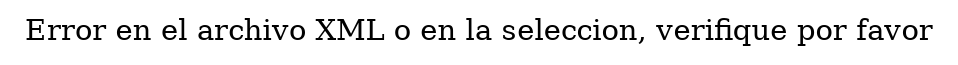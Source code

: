 digraph { 
graph [label="Error en el archivo XML o en la seleccion, verifique por favor", labelloc=top]
rankdir = TB 
node[shape=box, style="filled" fontname="Arial", fontsize=12, fontcolor="black"] 



}